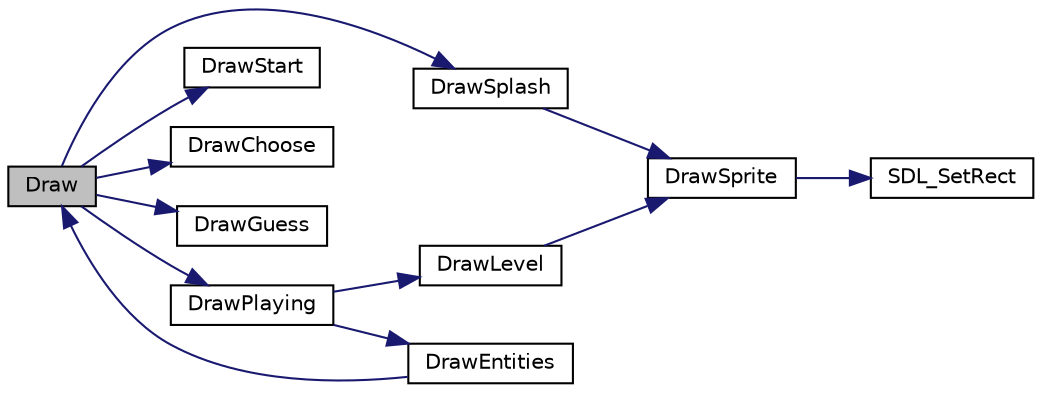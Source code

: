 digraph "Draw"
{
  edge [fontname="Helvetica",fontsize="10",labelfontname="Helvetica",labelfontsize="10"];
  node [fontname="Helvetica",fontsize="10",shape=record];
  rankdir="LR";
  Node1 [label="Draw",height=0.2,width=0.4,color="black", fillcolor="grey75", style="filled", fontcolor="black"];
  Node1 -> Node2 [color="midnightblue",fontsize="10",style="solid",fontname="Helvetica"];
  Node2 [label="DrawSplash",height=0.2,width=0.4,color="black", fillcolor="white", style="filled",URL="$game_8c.html#addfb0717b9d4923ffd6ca6a879a24d8a"];
  Node2 -> Node3 [color="midnightblue",fontsize="10",style="solid",fontname="Helvetica"];
  Node3 [label="DrawSprite",height=0.2,width=0.4,color="black", fillcolor="white", style="filled",URL="$graphics_8c.html#a17fde33b1d856d825920d633285aec6e"];
  Node3 -> Node4 [color="midnightblue",fontsize="10",style="solid",fontname="Helvetica"];
  Node4 [label="SDL_SetRect",height=0.2,width=0.4,color="black", fillcolor="white", style="filled",URL="$graphics_8c.html#af04a9f3481d89afc13d2e2e0a621fad6"];
  Node1 -> Node5 [color="midnightblue",fontsize="10",style="solid",fontname="Helvetica"];
  Node5 [label="DrawStart",height=0.2,width=0.4,color="black", fillcolor="white", style="filled",URL="$game_8c.html#a649bc00af241211bb527b38ea5100f35"];
  Node1 -> Node6 [color="midnightblue",fontsize="10",style="solid",fontname="Helvetica"];
  Node6 [label="DrawChoose",height=0.2,width=0.4,color="black", fillcolor="white", style="filled",URL="$game_8c.html#aa4fdce6f0033a5f2bfc633e9d5edc55a"];
  Node1 -> Node7 [color="midnightblue",fontsize="10",style="solid",fontname="Helvetica"];
  Node7 [label="DrawGuess",height=0.2,width=0.4,color="black", fillcolor="white", style="filled",URL="$game_8c.html#a3d1af84dd28675b906294f461ba1eacd"];
  Node1 -> Node8 [color="midnightblue",fontsize="10",style="solid",fontname="Helvetica"];
  Node8 [label="DrawPlaying",height=0.2,width=0.4,color="black", fillcolor="white", style="filled",URL="$game_8c.html#a3d331e84879ecaad643c10c9b0a74164"];
  Node8 -> Node9 [color="midnightblue",fontsize="10",style="solid",fontname="Helvetica"];
  Node9 [label="DrawLevel",height=0.2,width=0.4,color="black", fillcolor="white", style="filled",URL="$parselevel_8c.html#af0b3b2530a9027139729335d90824340"];
  Node9 -> Node3 [color="midnightblue",fontsize="10",style="solid",fontname="Helvetica"];
  Node8 -> Node10 [color="midnightblue",fontsize="10",style="solid",fontname="Helvetica"];
  Node10 [label="DrawEntities",height=0.2,width=0.4,color="black", fillcolor="white", style="filled",URL="$entity_8c.html#a7406ec610d0755cd8022ceea378f83a6"];
  Node10 -> Node1 [color="midnightblue",fontsize="10",style="solid",fontname="Helvetica"];
}
